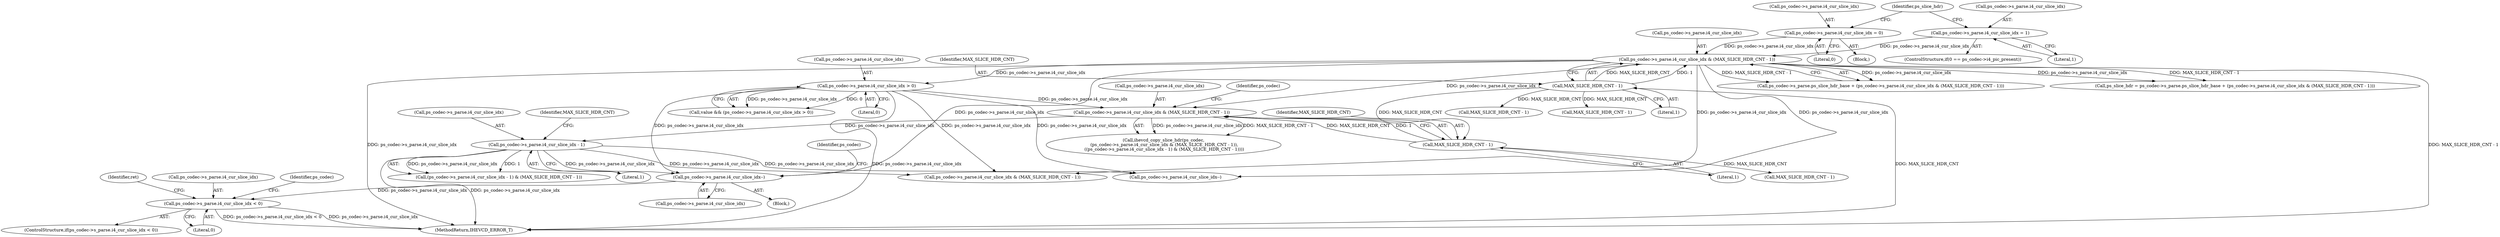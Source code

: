 digraph "0_Android_a1424724a00d62ac5efa0e27953eed66850d662f@pointer" {
"1001719" [label="(Call,ps_codec->s_parse.i4_cur_slice_idx < 0)"];
"1001712" [label="(Call,ps_codec->s_parse.i4_cur_slice_idx--)"];
"1000430" [label="(Call,ps_codec->s_parse.i4_cur_slice_idx > 0)"];
"1000405" [label="(Call,ps_codec->s_parse.i4_cur_slice_idx & (MAX_SLICE_HDR_CNT - 1))"];
"1000375" [label="(Call,ps_codec->s_parse.i4_cur_slice_idx = 0)"];
"1000390" [label="(Call,ps_codec->s_parse.i4_cur_slice_idx = 1)"];
"1000411" [label="(Call,MAX_SLICE_HDR_CNT - 1)"];
"1000450" [label="(Call,ps_codec->s_parse.i4_cur_slice_idx - 1)"];
"1000440" [label="(Call,ps_codec->s_parse.i4_cur_slice_idx & (MAX_SLICE_HDR_CNT - 1))"];
"1000446" [label="(Call,MAX_SLICE_HDR_CNT - 1)"];
"1000449" [label="(Call,(ps_codec->s_parse.i4_cur_slice_idx - 1) & (MAX_SLICE_HDR_CNT - 1))"];
"1000428" [label="(Call,value && (ps_codec->s_parse.i4_cur_slice_idx > 0))"];
"1000431" [label="(Call,ps_codec->s_parse.i4_cur_slice_idx)"];
"1001771" [label="(Call,ps_codec->s_parse.i4_cur_slice_idx--)"];
"1000381" [label="(Literal,0)"];
"1000413" [label="(Literal,1)"];
"1000451" [label="(Call,ps_codec->s_parse.i4_cur_slice_idx)"];
"1001808" [label="(Call,MAX_SLICE_HDR_CNT - 1)"];
"1000411" [label="(Call,MAX_SLICE_HDR_CNT - 1)"];
"1001719" [label="(Call,ps_codec->s_parse.i4_cur_slice_idx < 0)"];
"1001718" [label="(ControlStructure,if(ps_codec->s_parse.i4_cur_slice_idx < 0))"];
"1000438" [label="(Call,ihevcd_copy_slice_hdr(ps_codec,\n (ps_codec->s_parse.i4_cur_slice_idx & (MAX_SLICE_HDR_CNT - 1)),\n ((ps_codec->s_parse.i4_cur_slice_idx - 1) & (MAX_SLICE_HDR_CNT - 1))))"];
"1000430" [label="(Call,ps_codec->s_parse.i4_cur_slice_idx > 0)"];
"1000450" [label="(Call,ps_codec->s_parse.i4_cur_slice_idx - 1)"];
"1002518" [label="(Call,ps_codec->s_parse.i4_cur_slice_idx & (MAX_SLICE_HDR_CNT - 1))"];
"1001713" [label="(Call,ps_codec->s_parse.i4_cur_slice_idx)"];
"1001729" [label="(Identifier,ps_codec)"];
"1000399" [label="(Call,ps_codec->s_parse.ps_slice_hdr_base + (ps_codec->s_parse.i4_cur_slice_idx & (MAX_SLICE_HDR_CNT - 1)))"];
"1002524" [label="(Call,MAX_SLICE_HDR_CNT - 1)"];
"1000375" [label="(Call,ps_codec->s_parse.i4_cur_slice_idx = 0)"];
"1000412" [label="(Identifier,MAX_SLICE_HDR_CNT)"];
"1001725" [label="(Literal,0)"];
"1000376" [label="(Call,ps_codec->s_parse.i4_cur_slice_idx)"];
"1001722" [label="(Identifier,ps_codec)"];
"1000436" [label="(Literal,0)"];
"1000397" [label="(Call,ps_slice_hdr = ps_codec->s_parse.ps_slice_hdr_base + (ps_codec->s_parse.i4_cur_slice_idx & (MAX_SLICE_HDR_CNT - 1)))"];
"1000390" [label="(Call,ps_codec->s_parse.i4_cur_slice_idx = 1)"];
"1000391" [label="(Call,ps_codec->s_parse.i4_cur_slice_idx)"];
"1000458" [label="(Identifier,MAX_SLICE_HDR_CNT)"];
"1000457" [label="(Call,MAX_SLICE_HDR_CNT - 1)"];
"1000448" [label="(Literal,1)"];
"1000384" [label="(ControlStructure,if(0 == ps_codec->i4_pic_present))"];
"1000456" [label="(Literal,1)"];
"1001712" [label="(Call,ps_codec->s_parse.i4_cur_slice_idx--)"];
"1000374" [label="(Block,)"];
"1001734" [label="(Identifier,ret)"];
"1000406" [label="(Call,ps_codec->s_parse.i4_cur_slice_idx)"];
"1000405" [label="(Call,ps_codec->s_parse.i4_cur_slice_idx & (MAX_SLICE_HDR_CNT - 1))"];
"1000441" [label="(Call,ps_codec->s_parse.i4_cur_slice_idx)"];
"1000398" [label="(Identifier,ps_slice_hdr)"];
"1000447" [label="(Identifier,MAX_SLICE_HDR_CNT)"];
"1000396" [label="(Literal,1)"];
"1000446" [label="(Call,MAX_SLICE_HDR_CNT - 1)"];
"1001706" [label="(Block,)"];
"1002617" [label="(MethodReturn,IHEVCD_ERROR_T)"];
"1001720" [label="(Call,ps_codec->s_parse.i4_cur_slice_idx)"];
"1000440" [label="(Call,ps_codec->s_parse.i4_cur_slice_idx & (MAX_SLICE_HDR_CNT - 1))"];
"1000453" [label="(Identifier,ps_codec)"];
"1001719" -> "1001718"  [label="AST: "];
"1001719" -> "1001725"  [label="CFG: "];
"1001720" -> "1001719"  [label="AST: "];
"1001725" -> "1001719"  [label="AST: "];
"1001729" -> "1001719"  [label="CFG: "];
"1001734" -> "1001719"  [label="CFG: "];
"1001719" -> "1002617"  [label="DDG: ps_codec->s_parse.i4_cur_slice_idx < 0"];
"1001719" -> "1002617"  [label="DDG: ps_codec->s_parse.i4_cur_slice_idx"];
"1001712" -> "1001719"  [label="DDG: ps_codec->s_parse.i4_cur_slice_idx"];
"1001712" -> "1001706"  [label="AST: "];
"1001712" -> "1001713"  [label="CFG: "];
"1001713" -> "1001712"  [label="AST: "];
"1001722" -> "1001712"  [label="CFG: "];
"1000430" -> "1001712"  [label="DDG: ps_codec->s_parse.i4_cur_slice_idx"];
"1000405" -> "1001712"  [label="DDG: ps_codec->s_parse.i4_cur_slice_idx"];
"1000450" -> "1001712"  [label="DDG: ps_codec->s_parse.i4_cur_slice_idx"];
"1000430" -> "1000428"  [label="AST: "];
"1000430" -> "1000436"  [label="CFG: "];
"1000431" -> "1000430"  [label="AST: "];
"1000436" -> "1000430"  [label="AST: "];
"1000428" -> "1000430"  [label="CFG: "];
"1000430" -> "1002617"  [label="DDG: ps_codec->s_parse.i4_cur_slice_idx"];
"1000430" -> "1000428"  [label="DDG: ps_codec->s_parse.i4_cur_slice_idx"];
"1000430" -> "1000428"  [label="DDG: 0"];
"1000405" -> "1000430"  [label="DDG: ps_codec->s_parse.i4_cur_slice_idx"];
"1000430" -> "1000440"  [label="DDG: ps_codec->s_parse.i4_cur_slice_idx"];
"1000430" -> "1001771"  [label="DDG: ps_codec->s_parse.i4_cur_slice_idx"];
"1000430" -> "1002518"  [label="DDG: ps_codec->s_parse.i4_cur_slice_idx"];
"1000405" -> "1000399"  [label="AST: "];
"1000405" -> "1000411"  [label="CFG: "];
"1000406" -> "1000405"  [label="AST: "];
"1000411" -> "1000405"  [label="AST: "];
"1000399" -> "1000405"  [label="CFG: "];
"1000405" -> "1002617"  [label="DDG: MAX_SLICE_HDR_CNT - 1"];
"1000405" -> "1002617"  [label="DDG: ps_codec->s_parse.i4_cur_slice_idx"];
"1000405" -> "1000397"  [label="DDG: ps_codec->s_parse.i4_cur_slice_idx"];
"1000405" -> "1000397"  [label="DDG: MAX_SLICE_HDR_CNT - 1"];
"1000405" -> "1000399"  [label="DDG: ps_codec->s_parse.i4_cur_slice_idx"];
"1000405" -> "1000399"  [label="DDG: MAX_SLICE_HDR_CNT - 1"];
"1000375" -> "1000405"  [label="DDG: ps_codec->s_parse.i4_cur_slice_idx"];
"1000390" -> "1000405"  [label="DDG: ps_codec->s_parse.i4_cur_slice_idx"];
"1000411" -> "1000405"  [label="DDG: MAX_SLICE_HDR_CNT"];
"1000411" -> "1000405"  [label="DDG: 1"];
"1000405" -> "1000440"  [label="DDG: ps_codec->s_parse.i4_cur_slice_idx"];
"1000405" -> "1001771"  [label="DDG: ps_codec->s_parse.i4_cur_slice_idx"];
"1000405" -> "1002518"  [label="DDG: ps_codec->s_parse.i4_cur_slice_idx"];
"1000375" -> "1000374"  [label="AST: "];
"1000375" -> "1000381"  [label="CFG: "];
"1000376" -> "1000375"  [label="AST: "];
"1000381" -> "1000375"  [label="AST: "];
"1000398" -> "1000375"  [label="CFG: "];
"1000390" -> "1000384"  [label="AST: "];
"1000390" -> "1000396"  [label="CFG: "];
"1000391" -> "1000390"  [label="AST: "];
"1000396" -> "1000390"  [label="AST: "];
"1000398" -> "1000390"  [label="CFG: "];
"1000411" -> "1000413"  [label="CFG: "];
"1000412" -> "1000411"  [label="AST: "];
"1000413" -> "1000411"  [label="AST: "];
"1000411" -> "1002617"  [label="DDG: MAX_SLICE_HDR_CNT"];
"1000411" -> "1000446"  [label="DDG: MAX_SLICE_HDR_CNT"];
"1000411" -> "1001808"  [label="DDG: MAX_SLICE_HDR_CNT"];
"1000411" -> "1002524"  [label="DDG: MAX_SLICE_HDR_CNT"];
"1000450" -> "1000449"  [label="AST: "];
"1000450" -> "1000456"  [label="CFG: "];
"1000451" -> "1000450"  [label="AST: "];
"1000456" -> "1000450"  [label="AST: "];
"1000458" -> "1000450"  [label="CFG: "];
"1000450" -> "1002617"  [label="DDG: ps_codec->s_parse.i4_cur_slice_idx"];
"1000450" -> "1000449"  [label="DDG: ps_codec->s_parse.i4_cur_slice_idx"];
"1000450" -> "1000449"  [label="DDG: 1"];
"1000440" -> "1000450"  [label="DDG: ps_codec->s_parse.i4_cur_slice_idx"];
"1000450" -> "1001771"  [label="DDG: ps_codec->s_parse.i4_cur_slice_idx"];
"1000450" -> "1002518"  [label="DDG: ps_codec->s_parse.i4_cur_slice_idx"];
"1000440" -> "1000438"  [label="AST: "];
"1000440" -> "1000446"  [label="CFG: "];
"1000441" -> "1000440"  [label="AST: "];
"1000446" -> "1000440"  [label="AST: "];
"1000453" -> "1000440"  [label="CFG: "];
"1000440" -> "1000438"  [label="DDG: ps_codec->s_parse.i4_cur_slice_idx"];
"1000440" -> "1000438"  [label="DDG: MAX_SLICE_HDR_CNT - 1"];
"1000446" -> "1000440"  [label="DDG: MAX_SLICE_HDR_CNT"];
"1000446" -> "1000440"  [label="DDG: 1"];
"1000446" -> "1000448"  [label="CFG: "];
"1000447" -> "1000446"  [label="AST: "];
"1000448" -> "1000446"  [label="AST: "];
"1000446" -> "1000457"  [label="DDG: MAX_SLICE_HDR_CNT"];
}
